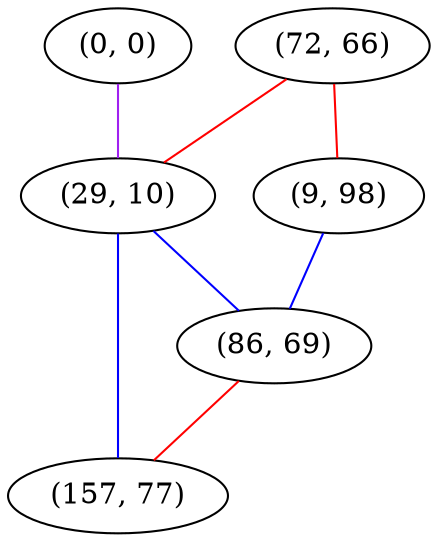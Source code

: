 graph "" {
"(0, 0)";
"(72, 66)";
"(9, 98)";
"(29, 10)";
"(86, 69)";
"(157, 77)";
"(0, 0)" -- "(29, 10)"  [color=purple, key=0, weight=4];
"(72, 66)" -- "(9, 98)"  [color=red, key=0, weight=1];
"(72, 66)" -- "(29, 10)"  [color=red, key=0, weight=1];
"(9, 98)" -- "(86, 69)"  [color=blue, key=0, weight=3];
"(29, 10)" -- "(86, 69)"  [color=blue, key=0, weight=3];
"(29, 10)" -- "(157, 77)"  [color=blue, key=0, weight=3];
"(86, 69)" -- "(157, 77)"  [color=red, key=0, weight=1];
}
